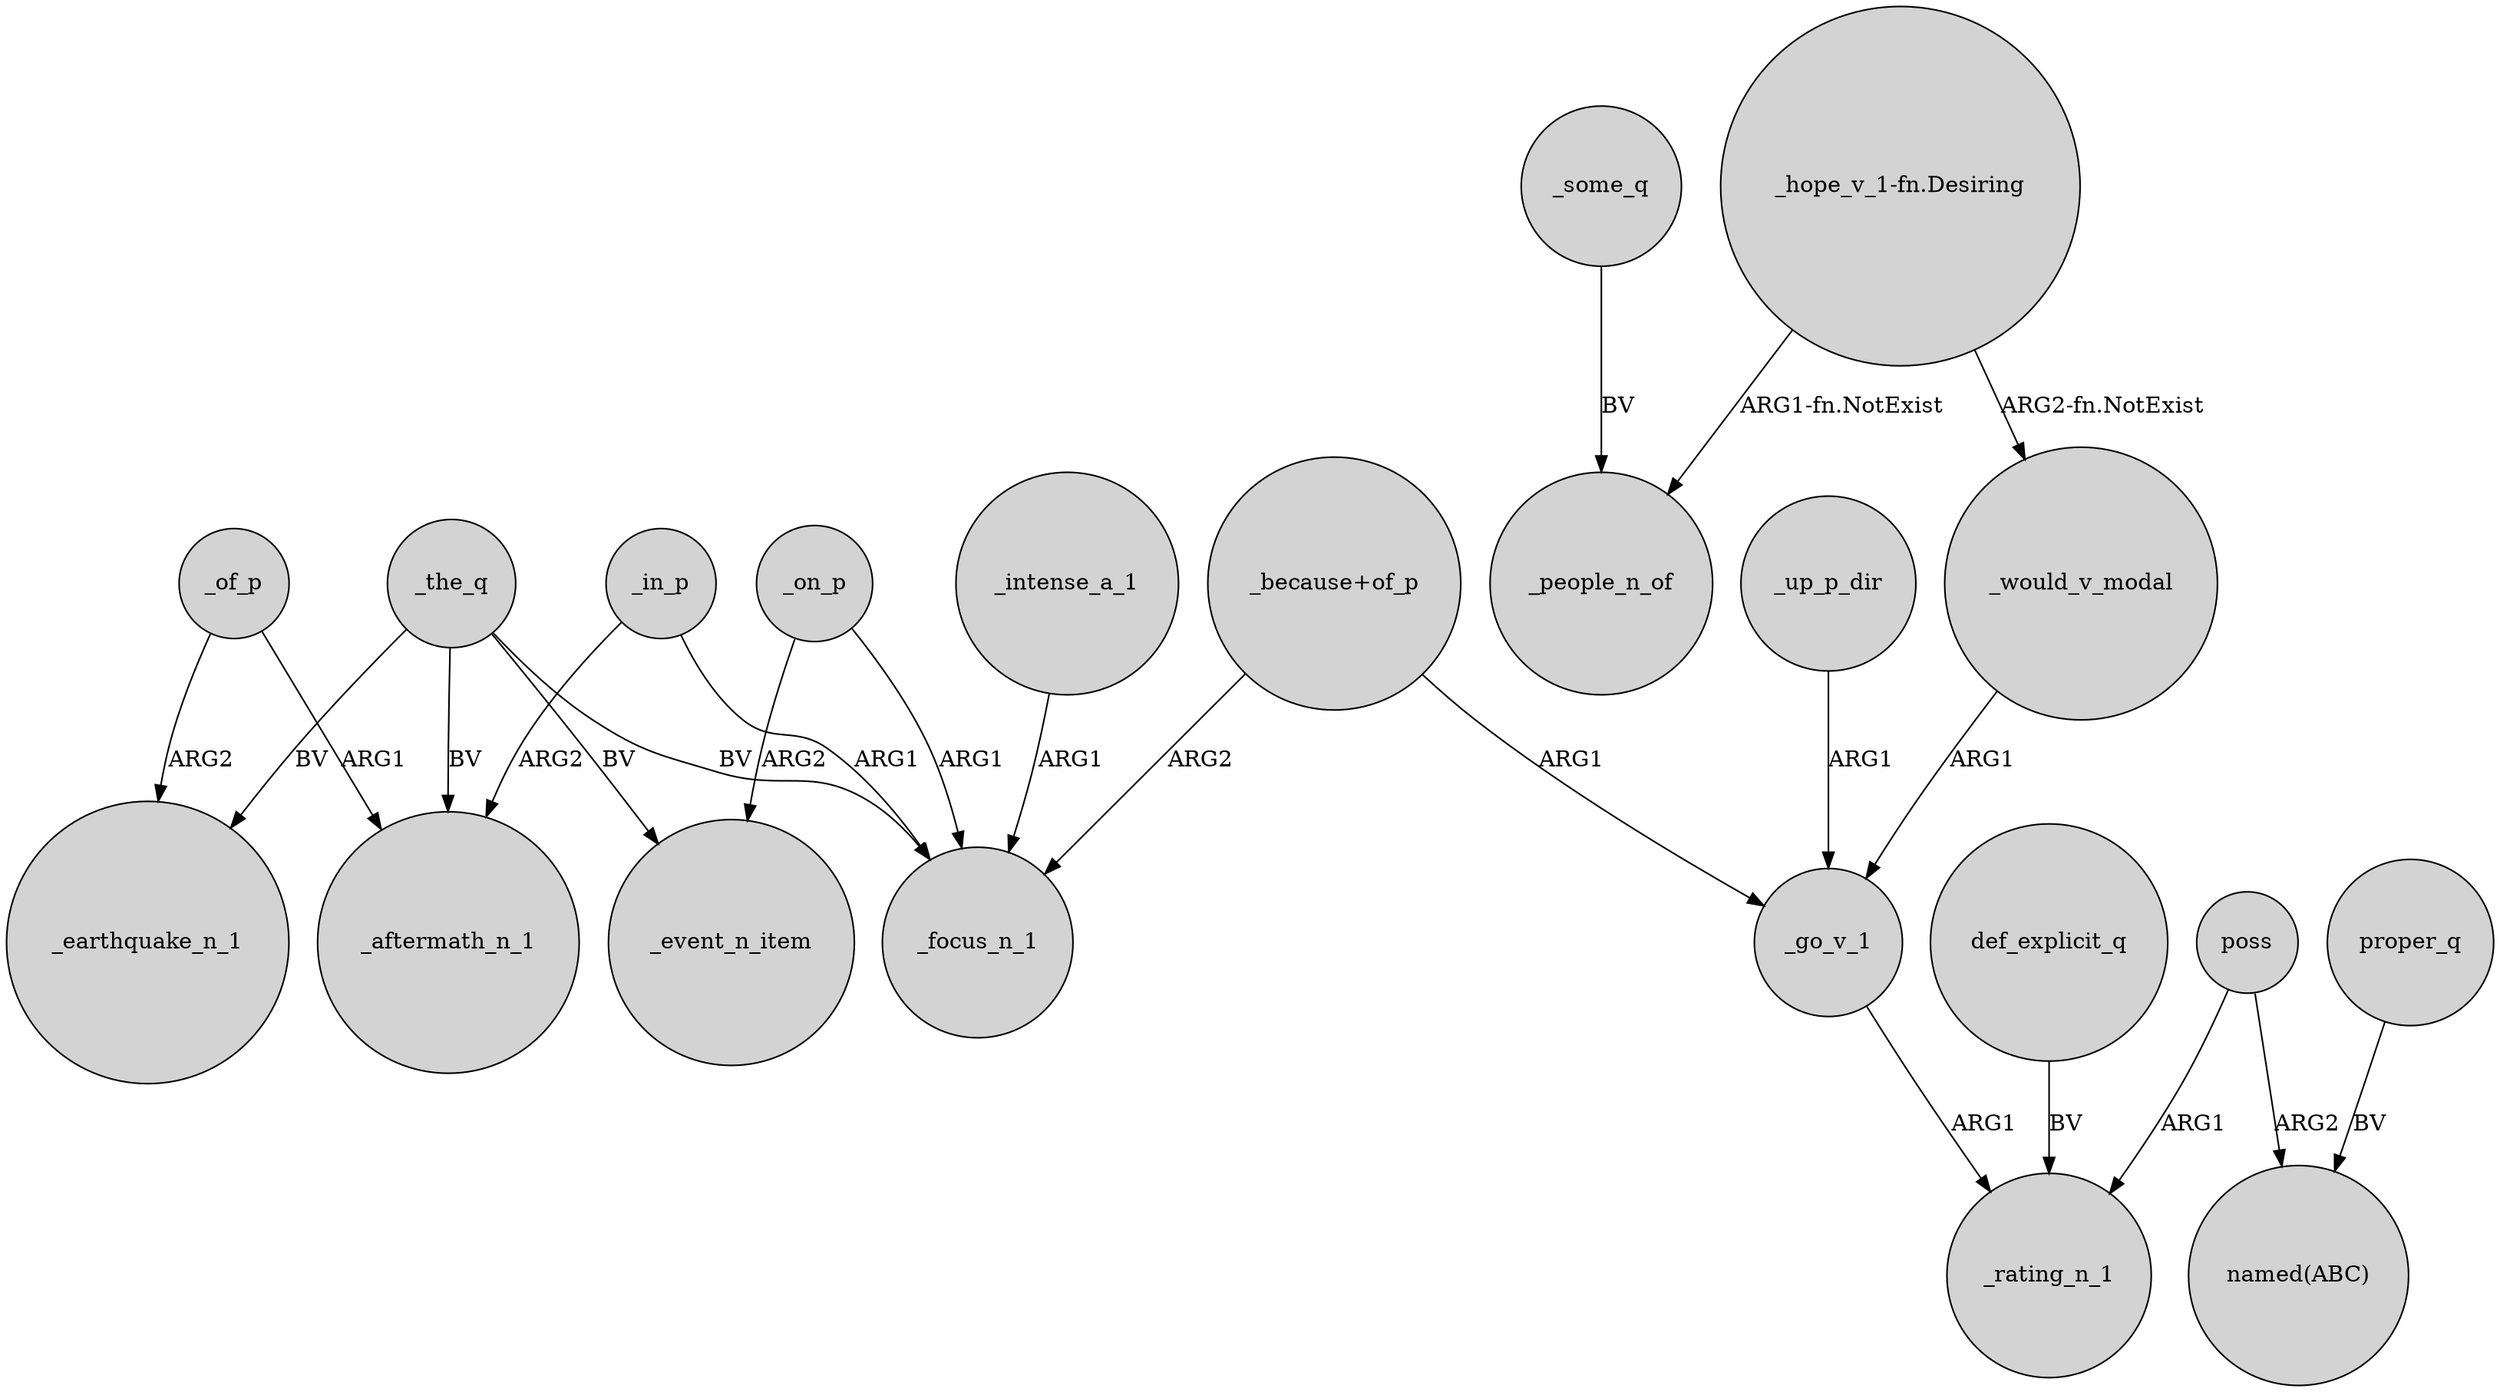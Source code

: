 digraph {
	node [shape=circle style=filled]
	_the_q -> _earthquake_n_1 [label=BV]
	_the_q -> _focus_n_1 [label=BV]
	_on_p -> _focus_n_1 [label=ARG1]
	"_because+of_p" -> _focus_n_1 [label=ARG2]
	"_hope_v_1-fn.Desiring" -> _people_n_of [label="ARG1-fn.NotExist"]
	poss -> _rating_n_1 [label=ARG1]
	_on_p -> _event_n_item [label=ARG2]
	_in_p -> _aftermath_n_1 [label=ARG2]
	_would_v_modal -> _go_v_1 [label=ARG1]
	_the_q -> _aftermath_n_1 [label=BV]
	poss -> "named(ABC)" [label=ARG2]
	"_because+of_p" -> _go_v_1 [label=ARG1]
	proper_q -> "named(ABC)" [label=BV]
	_up_p_dir -> _go_v_1 [label=ARG1]
	_of_p -> _aftermath_n_1 [label=ARG1]
	_of_p -> _earthquake_n_1 [label=ARG2]
	_some_q -> _people_n_of [label=BV]
	def_explicit_q -> _rating_n_1 [label=BV]
	_intense_a_1 -> _focus_n_1 [label=ARG1]
	_in_p -> _focus_n_1 [label=ARG1]
	_go_v_1 -> _rating_n_1 [label=ARG1]
	"_hope_v_1-fn.Desiring" -> _would_v_modal [label="ARG2-fn.NotExist"]
	_the_q -> _event_n_item [label=BV]
}
